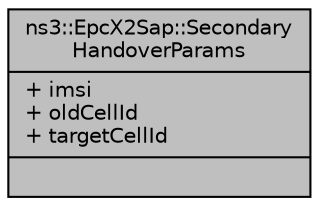 digraph "ns3::EpcX2Sap::SecondaryHandoverParams"
{
  edge [fontname="Helvetica",fontsize="10",labelfontname="Helvetica",labelfontsize="10"];
  node [fontname="Helvetica",fontsize="10",shape=record];
  Node1 [label="{ns3::EpcX2Sap::Secondary\lHandoverParams\n|+ imsi\l+ oldCellId\l+ targetCellId\l|}",height=0.2,width=0.4,color="black", fillcolor="grey75", style="filled", fontcolor="black"];
}
